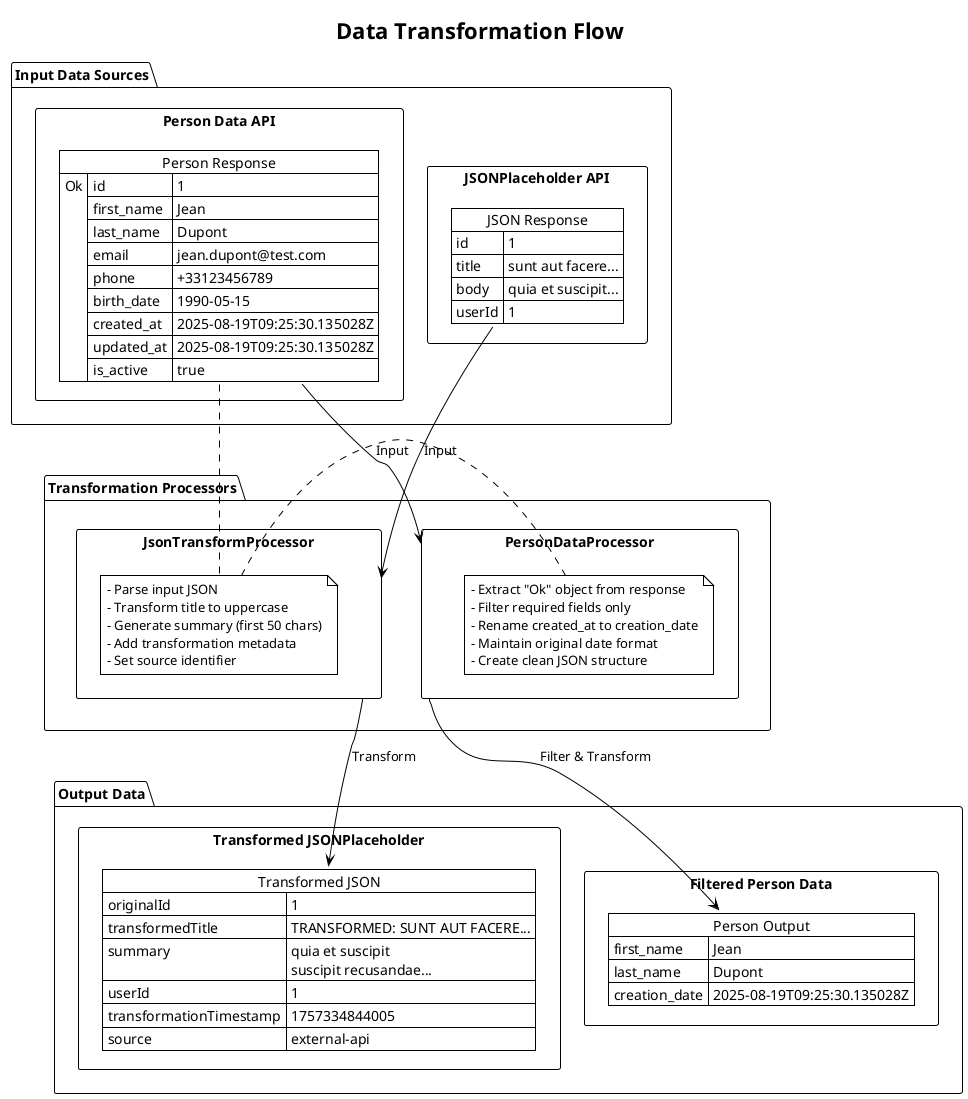 @startuml data-transformation
!theme plain
title Data Transformation Flow

package "Input Data Sources" {
    rectangle "JSONPlaceholder API" as JP {
        json "JSON Response" as JP_JSON {
            "id": 1,
            "title": "sunt aut facere...",
            "body": "quia et suscipit...",
            "userId": 1
        }
    }
    
    rectangle "Person Data API" as PD {
        json "Person Response" as PD_JSON {
            "Ok": {
                "id": 1,
                "first_name": "Jean",
                "last_name": "Dupont",
                "email": "jean.dupont@test.com",
                "phone": "+33123456789",
                "birth_date": "1990-05-15",
                "created_at": "2025-08-19T09:25:30.135028Z",
                "updated_at": "2025-08-19T09:25:30.135028Z",
                "is_active": true
            }
        }
    }
}

package "Transformation Processors" {
    rectangle "JsonTransformProcessor" as JTP {
        note right
            - Parse input JSON
            - Transform title to uppercase
            - Generate summary (first 50 chars)
            - Add transformation metadata
            - Set source identifier
        end note
    }
    
    rectangle "PersonDataProcessor" as PDP {
        note right
            - Extract "Ok" object from response
            - Filter required fields only
            - Rename created_at to creation_date
            - Maintain original date format
            - Create clean JSON structure
        end note
    }
}

package "Output Data" {
    rectangle "Transformed JSONPlaceholder" as TJP {
        json "Transformed JSON" as TJP_JSON {
            "originalId": 1,
            "transformedTitle": "TRANSFORMED: SUNT AUT FACERE...",
            "summary": "quia et suscipit\\nsuscipit recusandae...",
            "userId": 1,
            "transformationTimestamp": 1757334844005,
            "source": "external-api"
        }
    }
    
    rectangle "Filtered Person Data" as FPD {
        json "Person Output" as FPD_JSON {
            "first_name": "Jean",
            "last_name": "Dupont",
            "creation_date": "2025-08-19T09:25:30.135028Z"
        }
    }
}

JP_JSON --> JTP : Input
JTP --> TJP_JSON : Transform

PD_JSON --> PDP : Input  
PDP --> FPD_JSON : Filter & Transform

@enduml
